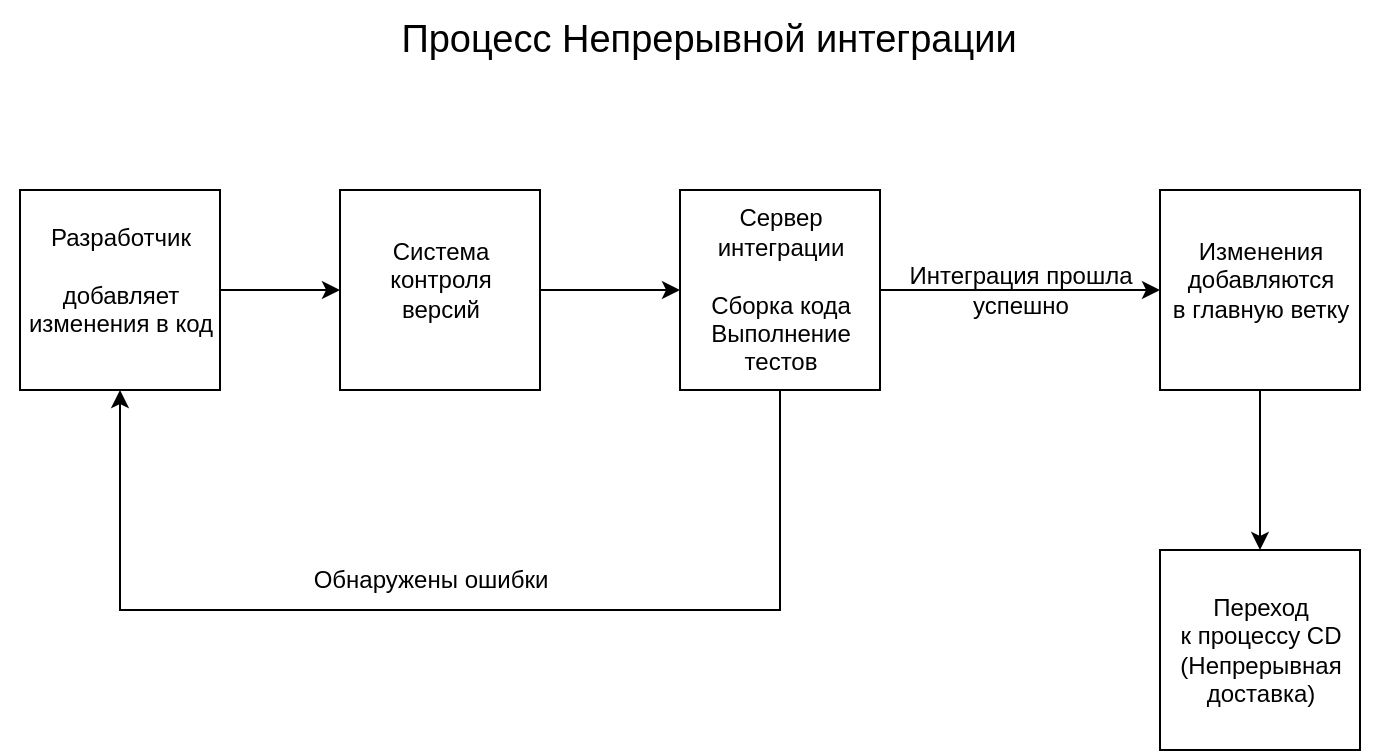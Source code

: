 <mxfile version="20.5.3" type="github">
  <diagram id="XQ500ZkQaks5Zy5LMzZ0" name="Page-1">
    <mxGraphModel dx="924" dy="510" grid="1" gridSize="10" guides="1" tooltips="1" connect="1" arrows="1" fold="1" page="1" pageScale="1" pageWidth="827" pageHeight="1169" math="0" shadow="0">
      <root>
        <mxCell id="0" />
        <mxCell id="1" parent="0" />
        <mxCell id="V0u6nagROQ-RZq8l1PuZ-1" value="&lt;font style=&quot;font-size: 19px;&quot;&gt;Процесс Непрерывной интеграции&lt;/font&gt;" style="text;html=1;resizable=0;autosize=1;align=center;verticalAlign=middle;points=[];fillColor=none;strokeColor=none;rounded=0;" vertex="1" parent="1">
          <mxGeometry x="244" y="35" width="340" height="40" as="geometry" />
        </mxCell>
        <mxCell id="V0u6nagROQ-RZq8l1PuZ-11" style="edgeStyle=orthogonalEdgeStyle;rounded=0;orthogonalLoop=1;jettySize=auto;html=1;exitX=1;exitY=0.5;exitDx=0;exitDy=0;entryX=0;entryY=0.5;entryDx=0;entryDy=0;" edge="1" parent="1" source="V0u6nagROQ-RZq8l1PuZ-3" target="V0u6nagROQ-RZq8l1PuZ-6">
          <mxGeometry relative="1" as="geometry" />
        </mxCell>
        <mxCell id="V0u6nagROQ-RZq8l1PuZ-3" value="" style="whiteSpace=wrap;html=1;aspect=fixed;" vertex="1" parent="1">
          <mxGeometry x="70" y="130" width="100" height="100" as="geometry" />
        </mxCell>
        <mxCell id="V0u6nagROQ-RZq8l1PuZ-4" value="Разработчик&lt;br&gt;&lt;br&gt;добавляет &lt;br&gt;изменения в код" style="text;html=1;resizable=0;autosize=1;align=center;verticalAlign=middle;points=[];fillColor=none;strokeColor=none;rounded=0;" vertex="1" parent="1">
          <mxGeometry x="60" y="140" width="120" height="70" as="geometry" />
        </mxCell>
        <mxCell id="V0u6nagROQ-RZq8l1PuZ-12" style="edgeStyle=orthogonalEdgeStyle;rounded=0;orthogonalLoop=1;jettySize=auto;html=1;exitX=1;exitY=0.5;exitDx=0;exitDy=0;entryX=0;entryY=0.5;entryDx=0;entryDy=0;" edge="1" parent="1" source="V0u6nagROQ-RZq8l1PuZ-6" target="V0u6nagROQ-RZq8l1PuZ-7">
          <mxGeometry relative="1" as="geometry" />
        </mxCell>
        <mxCell id="V0u6nagROQ-RZq8l1PuZ-6" value="" style="whiteSpace=wrap;html=1;aspect=fixed;" vertex="1" parent="1">
          <mxGeometry x="230" y="130" width="100" height="100" as="geometry" />
        </mxCell>
        <mxCell id="V0u6nagROQ-RZq8l1PuZ-18" style="edgeStyle=orthogonalEdgeStyle;rounded=0;orthogonalLoop=1;jettySize=auto;html=1;exitX=0.5;exitY=1;exitDx=0;exitDy=0;" edge="1" parent="1" source="V0u6nagROQ-RZq8l1PuZ-7">
          <mxGeometry relative="1" as="geometry">
            <mxPoint x="450" y="210.0" as="targetPoint" />
          </mxGeometry>
        </mxCell>
        <mxCell id="V0u6nagROQ-RZq8l1PuZ-19" style="edgeStyle=orthogonalEdgeStyle;rounded=0;orthogonalLoop=1;jettySize=auto;html=1;exitX=0.5;exitY=1;exitDx=0;exitDy=0;entryX=0.5;entryY=1;entryDx=0;entryDy=0;" edge="1" parent="1" source="V0u6nagROQ-RZq8l1PuZ-7" target="V0u6nagROQ-RZq8l1PuZ-3">
          <mxGeometry relative="1" as="geometry">
            <Array as="points">
              <mxPoint x="450" y="340" />
              <mxPoint x="120" y="340" />
            </Array>
          </mxGeometry>
        </mxCell>
        <mxCell id="V0u6nagROQ-RZq8l1PuZ-22" style="edgeStyle=orthogonalEdgeStyle;rounded=0;orthogonalLoop=1;jettySize=auto;html=1;exitX=1;exitY=0.5;exitDx=0;exitDy=0;entryX=0;entryY=0.5;entryDx=0;entryDy=0;" edge="1" parent="1" source="V0u6nagROQ-RZq8l1PuZ-7" target="V0u6nagROQ-RZq8l1PuZ-21">
          <mxGeometry relative="1" as="geometry" />
        </mxCell>
        <mxCell id="V0u6nagROQ-RZq8l1PuZ-7" value="" style="whiteSpace=wrap;html=1;aspect=fixed;" vertex="1" parent="1">
          <mxGeometry x="400" y="130" width="100" height="100" as="geometry" />
        </mxCell>
        <mxCell id="V0u6nagROQ-RZq8l1PuZ-8" value="Система&lt;br&gt;контроля&lt;br&gt;версий" style="text;html=1;resizable=0;autosize=1;align=center;verticalAlign=middle;points=[];fillColor=none;strokeColor=none;rounded=0;" vertex="1" parent="1">
          <mxGeometry x="240" y="145" width="80" height="60" as="geometry" />
        </mxCell>
        <mxCell id="V0u6nagROQ-RZq8l1PuZ-13" value="Сервер &lt;br&gt;интеграции&lt;br&gt;&lt;br&gt;Сборка кода&lt;br&gt;Выполнение &lt;br&gt;тестов" style="text;html=1;resizable=0;autosize=1;align=center;verticalAlign=middle;points=[];fillColor=none;strokeColor=none;rounded=0;" vertex="1" parent="1">
          <mxGeometry x="400" y="130" width="100" height="100" as="geometry" />
        </mxCell>
        <mxCell id="V0u6nagROQ-RZq8l1PuZ-20" value="Обнаружены ошибки" style="text;html=1;resizable=0;autosize=1;align=center;verticalAlign=middle;points=[];fillColor=none;strokeColor=none;rounded=0;" vertex="1" parent="1">
          <mxGeometry x="205" y="310" width="140" height="30" as="geometry" />
        </mxCell>
        <mxCell id="V0u6nagROQ-RZq8l1PuZ-26" style="edgeStyle=orthogonalEdgeStyle;rounded=0;orthogonalLoop=1;jettySize=auto;html=1;exitX=0.5;exitY=1;exitDx=0;exitDy=0;entryX=0.5;entryY=0;entryDx=0;entryDy=0;fontSize=12;" edge="1" parent="1" source="V0u6nagROQ-RZq8l1PuZ-21" target="V0u6nagROQ-RZq8l1PuZ-25">
          <mxGeometry relative="1" as="geometry" />
        </mxCell>
        <mxCell id="V0u6nagROQ-RZq8l1PuZ-21" value="" style="whiteSpace=wrap;html=1;aspect=fixed;" vertex="1" parent="1">
          <mxGeometry x="640" y="130" width="100" height="100" as="geometry" />
        </mxCell>
        <mxCell id="V0u6nagROQ-RZq8l1PuZ-23" value="Интеграция прошла &lt;br&gt;успешно" style="text;html=1;resizable=0;autosize=1;align=center;verticalAlign=middle;points=[];fillColor=none;strokeColor=none;rounded=0;" vertex="1" parent="1">
          <mxGeometry x="500" y="160" width="140" height="40" as="geometry" />
        </mxCell>
        <mxCell id="V0u6nagROQ-RZq8l1PuZ-24" value="Изменения &lt;br&gt;добавляются &lt;br style=&quot;font-size: 12px;&quot;&gt;в главную ветку" style="text;html=1;resizable=0;autosize=1;align=center;verticalAlign=middle;points=[];fillColor=none;strokeColor=none;rounded=0;fontSize=12;" vertex="1" parent="1">
          <mxGeometry x="630" y="145" width="120" height="60" as="geometry" />
        </mxCell>
        <mxCell id="V0u6nagROQ-RZq8l1PuZ-25" value="" style="whiteSpace=wrap;html=1;aspect=fixed;" vertex="1" parent="1">
          <mxGeometry x="640" y="310" width="100" height="100" as="geometry" />
        </mxCell>
        <mxCell id="V0u6nagROQ-RZq8l1PuZ-27" value="Переход &lt;br&gt;к процессу CD&lt;br&gt;(Непрерывная &lt;br&gt;доставка)" style="text;html=1;resizable=0;autosize=1;align=center;verticalAlign=middle;points=[];fillColor=none;strokeColor=none;rounded=0;fontSize=12;" vertex="1" parent="1">
          <mxGeometry x="635" y="325" width="110" height="70" as="geometry" />
        </mxCell>
      </root>
    </mxGraphModel>
  </diagram>
</mxfile>

